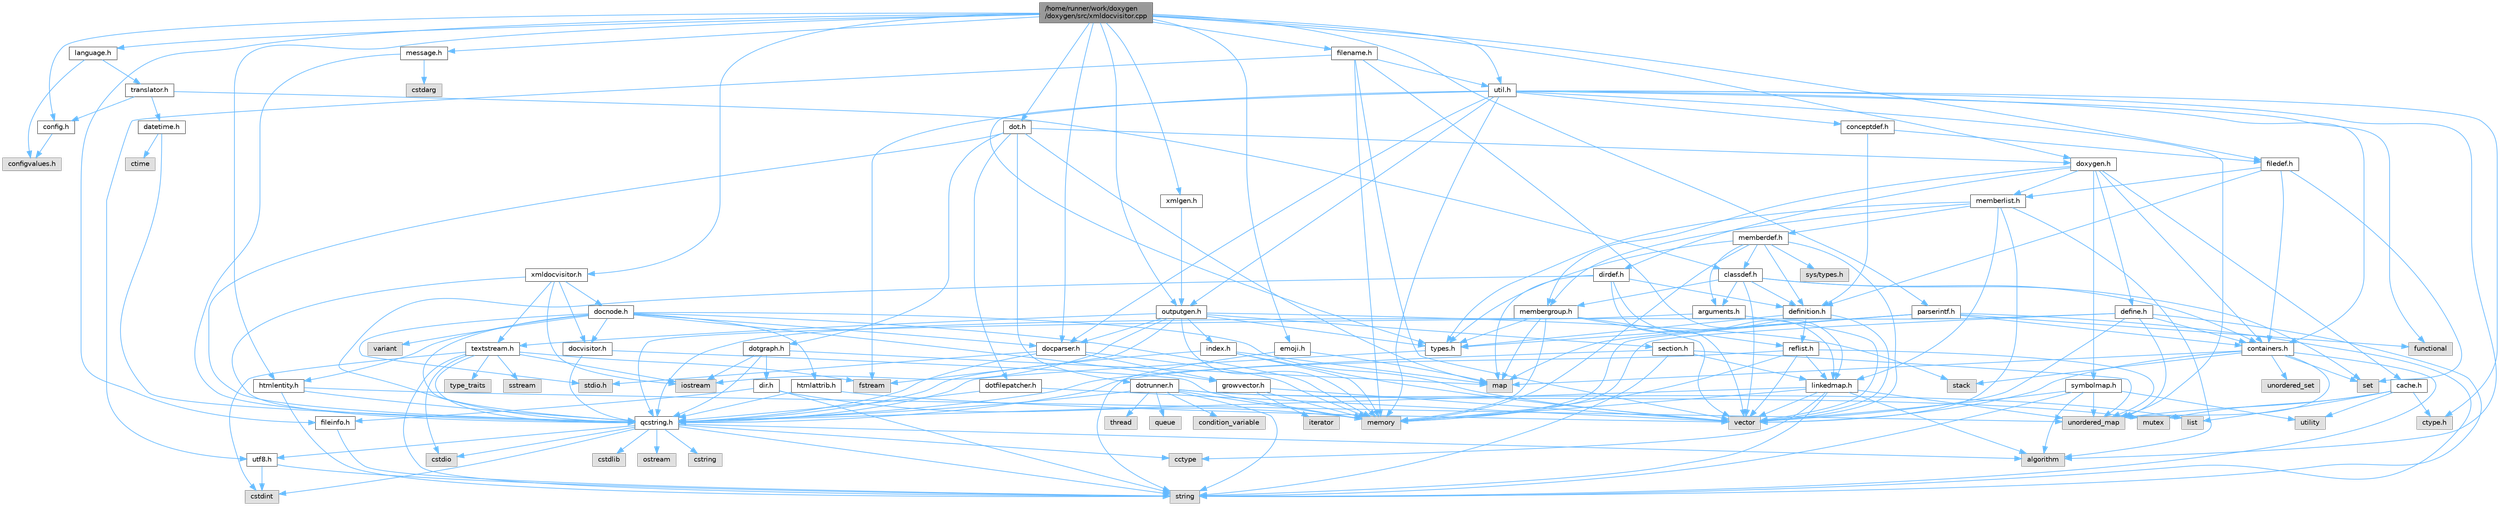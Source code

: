 digraph "/home/runner/work/doxygen/doxygen/src/xmldocvisitor.cpp"
{
 // INTERACTIVE_SVG=YES
 // LATEX_PDF_SIZE
  bgcolor="transparent";
  edge [fontname=Helvetica,fontsize=10,labelfontname=Helvetica,labelfontsize=10];
  node [fontname=Helvetica,fontsize=10,shape=box,height=0.2,width=0.4];
  Node1 [label="/home/runner/work/doxygen\l/doxygen/src/xmldocvisitor.cpp",height=0.2,width=0.4,color="gray40", fillcolor="grey60", style="filled", fontcolor="black",tooltip=" "];
  Node1 -> Node2 [color="steelblue1",style="solid"];
  Node2 [label="xmldocvisitor.h",height=0.2,width=0.4,color="grey40", fillcolor="white", style="filled",URL="$df/d2b/xmldocvisitor_8h.html",tooltip=" "];
  Node2 -> Node3 [color="steelblue1",style="solid"];
  Node3 [label="iostream",height=0.2,width=0.4,color="grey60", fillcolor="#E0E0E0", style="filled",tooltip=" "];
  Node2 -> Node4 [color="steelblue1",style="solid"];
  Node4 [label="qcstring.h",height=0.2,width=0.4,color="grey40", fillcolor="white", style="filled",URL="$d7/d5c/qcstring_8h.html",tooltip=" "];
  Node4 -> Node5 [color="steelblue1",style="solid"];
  Node5 [label="string",height=0.2,width=0.4,color="grey60", fillcolor="#E0E0E0", style="filled",tooltip=" "];
  Node4 -> Node6 [color="steelblue1",style="solid"];
  Node6 [label="algorithm",height=0.2,width=0.4,color="grey60", fillcolor="#E0E0E0", style="filled",tooltip=" "];
  Node4 -> Node7 [color="steelblue1",style="solid"];
  Node7 [label="cctype",height=0.2,width=0.4,color="grey60", fillcolor="#E0E0E0", style="filled",tooltip=" "];
  Node4 -> Node8 [color="steelblue1",style="solid"];
  Node8 [label="cstring",height=0.2,width=0.4,color="grey60", fillcolor="#E0E0E0", style="filled",tooltip=" "];
  Node4 -> Node9 [color="steelblue1",style="solid"];
  Node9 [label="cstdio",height=0.2,width=0.4,color="grey60", fillcolor="#E0E0E0", style="filled",tooltip=" "];
  Node4 -> Node10 [color="steelblue1",style="solid"];
  Node10 [label="cstdlib",height=0.2,width=0.4,color="grey60", fillcolor="#E0E0E0", style="filled",tooltip=" "];
  Node4 -> Node11 [color="steelblue1",style="solid"];
  Node11 [label="cstdint",height=0.2,width=0.4,color="grey60", fillcolor="#E0E0E0", style="filled",tooltip=" "];
  Node4 -> Node12 [color="steelblue1",style="solid"];
  Node12 [label="ostream",height=0.2,width=0.4,color="grey60", fillcolor="#E0E0E0", style="filled",tooltip=" "];
  Node4 -> Node13 [color="steelblue1",style="solid"];
  Node13 [label="utf8.h",height=0.2,width=0.4,color="grey40", fillcolor="white", style="filled",URL="$db/d7c/utf8_8h.html",tooltip="Various UTF8 related helper functions."];
  Node13 -> Node11 [color="steelblue1",style="solid"];
  Node13 -> Node5 [color="steelblue1",style="solid"];
  Node2 -> Node14 [color="steelblue1",style="solid"];
  Node14 [label="docvisitor.h",height=0.2,width=0.4,color="grey40", fillcolor="white", style="filled",URL="$d2/d3c/docvisitor_8h.html",tooltip=" "];
  Node14 -> Node15 [color="steelblue1",style="solid"];
  Node15 [label="memory",height=0.2,width=0.4,color="grey60", fillcolor="#E0E0E0", style="filled",tooltip=" "];
  Node14 -> Node4 [color="steelblue1",style="solid"];
  Node2 -> Node16 [color="steelblue1",style="solid"];
  Node16 [label="docnode.h",height=0.2,width=0.4,color="grey40", fillcolor="white", style="filled",URL="$de/d2b/docnode_8h.html",tooltip=" "];
  Node16 -> Node17 [color="steelblue1",style="solid"];
  Node17 [label="stdio.h",height=0.2,width=0.4,color="grey60", fillcolor="#E0E0E0", style="filled",tooltip=" "];
  Node16 -> Node18 [color="steelblue1",style="solid"];
  Node18 [label="vector",height=0.2,width=0.4,color="grey60", fillcolor="#E0E0E0", style="filled",tooltip=" "];
  Node16 -> Node15 [color="steelblue1",style="solid"];
  Node16 -> Node19 [color="steelblue1",style="solid"];
  Node19 [label="variant",height=0.2,width=0.4,color="grey60", fillcolor="#E0E0E0", style="filled",tooltip=" "];
  Node16 -> Node4 [color="steelblue1",style="solid"];
  Node16 -> Node14 [color="steelblue1",style="solid"];
  Node16 -> Node20 [color="steelblue1",style="solid"];
  Node20 [label="docparser.h",height=0.2,width=0.4,color="grey40", fillcolor="white", style="filled",URL="$de/d9c/docparser_8h.html",tooltip=" "];
  Node20 -> Node17 [color="steelblue1",style="solid"];
  Node20 -> Node15 [color="steelblue1",style="solid"];
  Node20 -> Node4 [color="steelblue1",style="solid"];
  Node20 -> Node21 [color="steelblue1",style="solid"];
  Node21 [label="growvector.h",height=0.2,width=0.4,color="grey40", fillcolor="white", style="filled",URL="$d7/d50/growvector_8h.html",tooltip=" "];
  Node21 -> Node18 [color="steelblue1",style="solid"];
  Node21 -> Node15 [color="steelblue1",style="solid"];
  Node21 -> Node22 [color="steelblue1",style="solid"];
  Node22 [label="iterator",height=0.2,width=0.4,color="grey60", fillcolor="#E0E0E0", style="filled",tooltip=" "];
  Node16 -> Node23 [color="steelblue1",style="solid"];
  Node23 [label="htmlattrib.h",height=0.2,width=0.4,color="grey40", fillcolor="white", style="filled",URL="$d0/d73/htmlattrib_8h.html",tooltip=" "];
  Node23 -> Node18 [color="steelblue1",style="solid"];
  Node23 -> Node4 [color="steelblue1",style="solid"];
  Node16 -> Node24 [color="steelblue1",style="solid"];
  Node24 [label="htmlentity.h",height=0.2,width=0.4,color="grey40", fillcolor="white", style="filled",URL="$db/dc6/htmlentity_8h.html",tooltip=" "];
  Node24 -> Node25 [color="steelblue1",style="solid"];
  Node25 [label="unordered_map",height=0.2,width=0.4,color="grey60", fillcolor="#E0E0E0", style="filled",tooltip=" "];
  Node24 -> Node5 [color="steelblue1",style="solid"];
  Node24 -> Node4 [color="steelblue1",style="solid"];
  Node16 -> Node21 [color="steelblue1",style="solid"];
  Node2 -> Node26 [color="steelblue1",style="solid"];
  Node26 [label="textstream.h",height=0.2,width=0.4,color="grey40", fillcolor="white", style="filled",URL="$d4/d7d/textstream_8h.html",tooltip=" "];
  Node26 -> Node5 [color="steelblue1",style="solid"];
  Node26 -> Node3 [color="steelblue1",style="solid"];
  Node26 -> Node27 [color="steelblue1",style="solid"];
  Node27 [label="sstream",height=0.2,width=0.4,color="grey60", fillcolor="#E0E0E0", style="filled",tooltip=" "];
  Node26 -> Node11 [color="steelblue1",style="solid"];
  Node26 -> Node9 [color="steelblue1",style="solid"];
  Node26 -> Node28 [color="steelblue1",style="solid"];
  Node28 [label="fstream",height=0.2,width=0.4,color="grey60", fillcolor="#E0E0E0", style="filled",tooltip=" "];
  Node26 -> Node29 [color="steelblue1",style="solid"];
  Node29 [label="type_traits",height=0.2,width=0.4,color="grey60", fillcolor="#E0E0E0", style="filled",tooltip=" "];
  Node26 -> Node4 [color="steelblue1",style="solid"];
  Node1 -> Node20 [color="steelblue1",style="solid"];
  Node1 -> Node30 [color="steelblue1",style="solid"];
  Node30 [label="language.h",height=0.2,width=0.4,color="grey40", fillcolor="white", style="filled",URL="$d8/dce/language_8h.html",tooltip=" "];
  Node30 -> Node31 [color="steelblue1",style="solid"];
  Node31 [label="translator.h",height=0.2,width=0.4,color="grey40", fillcolor="white", style="filled",URL="$d9/df1/translator_8h.html",tooltip=" "];
  Node31 -> Node32 [color="steelblue1",style="solid"];
  Node32 [label="classdef.h",height=0.2,width=0.4,color="grey40", fillcolor="white", style="filled",URL="$d1/da6/classdef_8h.html",tooltip=" "];
  Node32 -> Node18 [color="steelblue1",style="solid"];
  Node32 -> Node33 [color="steelblue1",style="solid"];
  Node33 [label="set",height=0.2,width=0.4,color="grey60", fillcolor="#E0E0E0", style="filled",tooltip=" "];
  Node32 -> Node34 [color="steelblue1",style="solid"];
  Node34 [label="containers.h",height=0.2,width=0.4,color="grey40", fillcolor="white", style="filled",URL="$d5/d75/containers_8h.html",tooltip=" "];
  Node34 -> Node18 [color="steelblue1",style="solid"];
  Node34 -> Node5 [color="steelblue1",style="solid"];
  Node34 -> Node33 [color="steelblue1",style="solid"];
  Node34 -> Node35 [color="steelblue1",style="solid"];
  Node35 [label="map",height=0.2,width=0.4,color="grey60", fillcolor="#E0E0E0", style="filled",tooltip=" "];
  Node34 -> Node36 [color="steelblue1",style="solid"];
  Node36 [label="unordered_set",height=0.2,width=0.4,color="grey60", fillcolor="#E0E0E0", style="filled",tooltip=" "];
  Node34 -> Node25 [color="steelblue1",style="solid"];
  Node34 -> Node37 [color="steelblue1",style="solid"];
  Node37 [label="stack",height=0.2,width=0.4,color="grey60", fillcolor="#E0E0E0", style="filled",tooltip=" "];
  Node32 -> Node38 [color="steelblue1",style="solid"];
  Node38 [label="definition.h",height=0.2,width=0.4,color="grey40", fillcolor="white", style="filled",URL="$df/da1/definition_8h.html",tooltip=" "];
  Node38 -> Node18 [color="steelblue1",style="solid"];
  Node38 -> Node39 [color="steelblue1",style="solid"];
  Node39 [label="types.h",height=0.2,width=0.4,color="grey40", fillcolor="white", style="filled",URL="$d9/d49/types_8h.html",tooltip="This file contains a number of basic enums and types."];
  Node39 -> Node4 [color="steelblue1",style="solid"];
  Node38 -> Node40 [color="steelblue1",style="solid"];
  Node40 [label="reflist.h",height=0.2,width=0.4,color="grey40", fillcolor="white", style="filled",URL="$d1/d02/reflist_8h.html",tooltip=" "];
  Node40 -> Node18 [color="steelblue1",style="solid"];
  Node40 -> Node25 [color="steelblue1",style="solid"];
  Node40 -> Node15 [color="steelblue1",style="solid"];
  Node40 -> Node4 [color="steelblue1",style="solid"];
  Node40 -> Node41 [color="steelblue1",style="solid"];
  Node41 [label="linkedmap.h",height=0.2,width=0.4,color="grey40", fillcolor="white", style="filled",URL="$da/de1/linkedmap_8h.html",tooltip=" "];
  Node41 -> Node25 [color="steelblue1",style="solid"];
  Node41 -> Node18 [color="steelblue1",style="solid"];
  Node41 -> Node15 [color="steelblue1",style="solid"];
  Node41 -> Node5 [color="steelblue1",style="solid"];
  Node41 -> Node6 [color="steelblue1",style="solid"];
  Node41 -> Node7 [color="steelblue1",style="solid"];
  Node41 -> Node4 [color="steelblue1",style="solid"];
  Node32 -> Node42 [color="steelblue1",style="solid"];
  Node42 [label="arguments.h",height=0.2,width=0.4,color="grey40", fillcolor="white", style="filled",URL="$df/d9b/arguments_8h.html",tooltip=" "];
  Node42 -> Node18 [color="steelblue1",style="solid"];
  Node42 -> Node4 [color="steelblue1",style="solid"];
  Node32 -> Node43 [color="steelblue1",style="solid"];
  Node43 [label="membergroup.h",height=0.2,width=0.4,color="grey40", fillcolor="white", style="filled",URL="$d9/d11/membergroup_8h.html",tooltip=" "];
  Node43 -> Node18 [color="steelblue1",style="solid"];
  Node43 -> Node35 [color="steelblue1",style="solid"];
  Node43 -> Node15 [color="steelblue1",style="solid"];
  Node43 -> Node39 [color="steelblue1",style="solid"];
  Node43 -> Node40 [color="steelblue1",style="solid"];
  Node31 -> Node44 [color="steelblue1",style="solid"];
  Node44 [label="config.h",height=0.2,width=0.4,color="grey40", fillcolor="white", style="filled",URL="$db/d16/config_8h.html",tooltip=" "];
  Node44 -> Node45 [color="steelblue1",style="solid"];
  Node45 [label="configvalues.h",height=0.2,width=0.4,color="grey60", fillcolor="#E0E0E0", style="filled",tooltip=" "];
  Node31 -> Node46 [color="steelblue1",style="solid"];
  Node46 [label="datetime.h",height=0.2,width=0.4,color="grey40", fillcolor="white", style="filled",URL="$de/d1b/datetime_8h.html",tooltip=" "];
  Node46 -> Node47 [color="steelblue1",style="solid"];
  Node47 [label="ctime",height=0.2,width=0.4,color="grey60", fillcolor="#E0E0E0", style="filled",tooltip=" "];
  Node46 -> Node4 [color="steelblue1",style="solid"];
  Node30 -> Node45 [color="steelblue1",style="solid"];
  Node1 -> Node48 [color="steelblue1",style="solid"];
  Node48 [label="doxygen.h",height=0.2,width=0.4,color="grey40", fillcolor="white", style="filled",URL="$d1/da1/doxygen_8h.html",tooltip=" "];
  Node48 -> Node34 [color="steelblue1",style="solid"];
  Node48 -> Node43 [color="steelblue1",style="solid"];
  Node48 -> Node49 [color="steelblue1",style="solid"];
  Node49 [label="dirdef.h",height=0.2,width=0.4,color="grey40", fillcolor="white", style="filled",URL="$d6/d15/dirdef_8h.html",tooltip=" "];
  Node49 -> Node18 [color="steelblue1",style="solid"];
  Node49 -> Node35 [color="steelblue1",style="solid"];
  Node49 -> Node4 [color="steelblue1",style="solid"];
  Node49 -> Node41 [color="steelblue1",style="solid"];
  Node49 -> Node38 [color="steelblue1",style="solid"];
  Node48 -> Node50 [color="steelblue1",style="solid"];
  Node50 [label="memberlist.h",height=0.2,width=0.4,color="grey40", fillcolor="white", style="filled",URL="$dd/d78/memberlist_8h.html",tooltip=" "];
  Node50 -> Node18 [color="steelblue1",style="solid"];
  Node50 -> Node6 [color="steelblue1",style="solid"];
  Node50 -> Node51 [color="steelblue1",style="solid"];
  Node51 [label="memberdef.h",height=0.2,width=0.4,color="grey40", fillcolor="white", style="filled",URL="$d4/d46/memberdef_8h.html",tooltip=" "];
  Node51 -> Node18 [color="steelblue1",style="solid"];
  Node51 -> Node15 [color="steelblue1",style="solid"];
  Node51 -> Node52 [color="steelblue1",style="solid"];
  Node52 [label="sys/types.h",height=0.2,width=0.4,color="grey60", fillcolor="#E0E0E0", style="filled",tooltip=" "];
  Node51 -> Node39 [color="steelblue1",style="solid"];
  Node51 -> Node38 [color="steelblue1",style="solid"];
  Node51 -> Node42 [color="steelblue1",style="solid"];
  Node51 -> Node32 [color="steelblue1",style="solid"];
  Node50 -> Node41 [color="steelblue1",style="solid"];
  Node50 -> Node39 [color="steelblue1",style="solid"];
  Node50 -> Node43 [color="steelblue1",style="solid"];
  Node48 -> Node53 [color="steelblue1",style="solid"];
  Node53 [label="define.h",height=0.2,width=0.4,color="grey40", fillcolor="white", style="filled",URL="$df/d67/define_8h.html",tooltip=" "];
  Node53 -> Node18 [color="steelblue1",style="solid"];
  Node53 -> Node15 [color="steelblue1",style="solid"];
  Node53 -> Node5 [color="steelblue1",style="solid"];
  Node53 -> Node25 [color="steelblue1",style="solid"];
  Node53 -> Node4 [color="steelblue1",style="solid"];
  Node53 -> Node34 [color="steelblue1",style="solid"];
  Node48 -> Node54 [color="steelblue1",style="solid"];
  Node54 [label="cache.h",height=0.2,width=0.4,color="grey40", fillcolor="white", style="filled",URL="$d3/d26/cache_8h.html",tooltip=" "];
  Node54 -> Node55 [color="steelblue1",style="solid"];
  Node55 [label="list",height=0.2,width=0.4,color="grey60", fillcolor="#E0E0E0", style="filled",tooltip=" "];
  Node54 -> Node25 [color="steelblue1",style="solid"];
  Node54 -> Node56 [color="steelblue1",style="solid"];
  Node56 [label="mutex",height=0.2,width=0.4,color="grey60", fillcolor="#E0E0E0", style="filled",tooltip=" "];
  Node54 -> Node57 [color="steelblue1",style="solid"];
  Node57 [label="utility",height=0.2,width=0.4,color="grey60", fillcolor="#E0E0E0", style="filled",tooltip=" "];
  Node54 -> Node58 [color="steelblue1",style="solid"];
  Node58 [label="ctype.h",height=0.2,width=0.4,color="grey60", fillcolor="#E0E0E0", style="filled",tooltip=" "];
  Node48 -> Node59 [color="steelblue1",style="solid"];
  Node59 [label="symbolmap.h",height=0.2,width=0.4,color="grey40", fillcolor="white", style="filled",URL="$d7/ddd/symbolmap_8h.html",tooltip=" "];
  Node59 -> Node6 [color="steelblue1",style="solid"];
  Node59 -> Node25 [color="steelblue1",style="solid"];
  Node59 -> Node18 [color="steelblue1",style="solid"];
  Node59 -> Node5 [color="steelblue1",style="solid"];
  Node59 -> Node57 [color="steelblue1",style="solid"];
  Node1 -> Node60 [color="steelblue1",style="solid"];
  Node60 [label="outputgen.h",height=0.2,width=0.4,color="grey40", fillcolor="white", style="filled",URL="$df/d06/outputgen_8h.html",tooltip=" "];
  Node60 -> Node15 [color="steelblue1",style="solid"];
  Node60 -> Node37 [color="steelblue1",style="solid"];
  Node60 -> Node3 [color="steelblue1",style="solid"];
  Node60 -> Node28 [color="steelblue1",style="solid"];
  Node60 -> Node39 [color="steelblue1",style="solid"];
  Node60 -> Node61 [color="steelblue1",style="solid"];
  Node61 [label="index.h",height=0.2,width=0.4,color="grey40", fillcolor="white", style="filled",URL="$d1/db5/index_8h.html",tooltip=" "];
  Node61 -> Node15 [color="steelblue1",style="solid"];
  Node61 -> Node18 [color="steelblue1",style="solid"];
  Node61 -> Node35 [color="steelblue1",style="solid"];
  Node61 -> Node4 [color="steelblue1",style="solid"];
  Node60 -> Node62 [color="steelblue1",style="solid"];
  Node62 [label="section.h",height=0.2,width=0.4,color="grey40", fillcolor="white", style="filled",URL="$d1/d2a/section_8h.html",tooltip=" "];
  Node62 -> Node5 [color="steelblue1",style="solid"];
  Node62 -> Node25 [color="steelblue1",style="solid"];
  Node62 -> Node4 [color="steelblue1",style="solid"];
  Node62 -> Node41 [color="steelblue1",style="solid"];
  Node60 -> Node26 [color="steelblue1",style="solid"];
  Node60 -> Node20 [color="steelblue1",style="solid"];
  Node1 -> Node63 [color="steelblue1",style="solid"];
  Node63 [label="xmlgen.h",height=0.2,width=0.4,color="grey40", fillcolor="white", style="filled",URL="$d9/d67/xmlgen_8h.html",tooltip=" "];
  Node63 -> Node60 [color="steelblue1",style="solid"];
  Node1 -> Node64 [color="steelblue1",style="solid"];
  Node64 [label="dot.h",height=0.2,width=0.4,color="grey40", fillcolor="white", style="filled",URL="$d6/d4a/dot_8h.html",tooltip=" "];
  Node64 -> Node35 [color="steelblue1",style="solid"];
  Node64 -> Node4 [color="steelblue1",style="solid"];
  Node64 -> Node65 [color="steelblue1",style="solid"];
  Node65 [label="dotgraph.h",height=0.2,width=0.4,color="grey40", fillcolor="white", style="filled",URL="$d0/daa/dotgraph_8h.html",tooltip=" "];
  Node65 -> Node3 [color="steelblue1",style="solid"];
  Node65 -> Node35 [color="steelblue1",style="solid"];
  Node65 -> Node4 [color="steelblue1",style="solid"];
  Node65 -> Node66 [color="steelblue1",style="solid"];
  Node66 [label="dir.h",height=0.2,width=0.4,color="grey40", fillcolor="white", style="filled",URL="$df/d9c/dir_8h.html",tooltip=" "];
  Node66 -> Node5 [color="steelblue1",style="solid"];
  Node66 -> Node15 [color="steelblue1",style="solid"];
  Node66 -> Node67 [color="steelblue1",style="solid"];
  Node67 [label="fileinfo.h",height=0.2,width=0.4,color="grey40", fillcolor="white", style="filled",URL="$df/d45/fileinfo_8h.html",tooltip=" "];
  Node67 -> Node5 [color="steelblue1",style="solid"];
  Node64 -> Node68 [color="steelblue1",style="solid"];
  Node68 [label="dotfilepatcher.h",height=0.2,width=0.4,color="grey40", fillcolor="white", style="filled",URL="$d3/d38/dotfilepatcher_8h.html",tooltip=" "];
  Node68 -> Node18 [color="steelblue1",style="solid"];
  Node68 -> Node4 [color="steelblue1",style="solid"];
  Node64 -> Node69 [color="steelblue1",style="solid"];
  Node69 [label="dotrunner.h",height=0.2,width=0.4,color="grey40", fillcolor="white", style="filled",URL="$d2/dd1/dotrunner_8h.html",tooltip=" "];
  Node69 -> Node5 [color="steelblue1",style="solid"];
  Node69 -> Node70 [color="steelblue1",style="solid"];
  Node70 [label="thread",height=0.2,width=0.4,color="grey60", fillcolor="#E0E0E0", style="filled",tooltip=" "];
  Node69 -> Node55 [color="steelblue1",style="solid"];
  Node69 -> Node71 [color="steelblue1",style="solid"];
  Node71 [label="queue",height=0.2,width=0.4,color="grey60", fillcolor="#E0E0E0", style="filled",tooltip=" "];
  Node69 -> Node56 [color="steelblue1",style="solid"];
  Node69 -> Node72 [color="steelblue1",style="solid"];
  Node72 [label="condition_variable",height=0.2,width=0.4,color="grey60", fillcolor="#E0E0E0", style="filled",tooltip=" "];
  Node69 -> Node15 [color="steelblue1",style="solid"];
  Node69 -> Node4 [color="steelblue1",style="solid"];
  Node64 -> Node48 [color="steelblue1",style="solid"];
  Node1 -> Node73 [color="steelblue1",style="solid"];
  Node73 [label="message.h",height=0.2,width=0.4,color="grey40", fillcolor="white", style="filled",URL="$d2/d0d/message_8h.html",tooltip=" "];
  Node73 -> Node74 [color="steelblue1",style="solid"];
  Node74 [label="cstdarg",height=0.2,width=0.4,color="grey60", fillcolor="#E0E0E0", style="filled",tooltip=" "];
  Node73 -> Node4 [color="steelblue1",style="solid"];
  Node1 -> Node75 [color="steelblue1",style="solid"];
  Node75 [label="util.h",height=0.2,width=0.4,color="grey40", fillcolor="white", style="filled",URL="$d8/d3c/util_8h.html",tooltip="A bunch of utility functions."];
  Node75 -> Node15 [color="steelblue1",style="solid"];
  Node75 -> Node25 [color="steelblue1",style="solid"];
  Node75 -> Node6 [color="steelblue1",style="solid"];
  Node75 -> Node76 [color="steelblue1",style="solid"];
  Node76 [label="functional",height=0.2,width=0.4,color="grey60", fillcolor="#E0E0E0", style="filled",tooltip=" "];
  Node75 -> Node28 [color="steelblue1",style="solid"];
  Node75 -> Node58 [color="steelblue1",style="solid"];
  Node75 -> Node39 [color="steelblue1",style="solid"];
  Node75 -> Node20 [color="steelblue1",style="solid"];
  Node75 -> Node34 [color="steelblue1",style="solid"];
  Node75 -> Node60 [color="steelblue1",style="solid"];
  Node75 -> Node77 [color="steelblue1",style="solid"];
  Node77 [label="conceptdef.h",height=0.2,width=0.4,color="grey40", fillcolor="white", style="filled",URL="$da/df1/conceptdef_8h.html",tooltip=" "];
  Node77 -> Node38 [color="steelblue1",style="solid"];
  Node77 -> Node78 [color="steelblue1",style="solid"];
  Node78 [label="filedef.h",height=0.2,width=0.4,color="grey40", fillcolor="white", style="filled",URL="$d4/d3a/filedef_8h.html",tooltip=" "];
  Node78 -> Node33 [color="steelblue1",style="solid"];
  Node78 -> Node38 [color="steelblue1",style="solid"];
  Node78 -> Node50 [color="steelblue1",style="solid"];
  Node78 -> Node34 [color="steelblue1",style="solid"];
  Node1 -> Node79 [color="steelblue1",style="solid"];
  Node79 [label="parserintf.h",height=0.2,width=0.4,color="grey40", fillcolor="white", style="filled",URL="$da/d55/parserintf_8h.html",tooltip=" "];
  Node79 -> Node76 [color="steelblue1",style="solid"];
  Node79 -> Node15 [color="steelblue1",style="solid"];
  Node79 -> Node35 [color="steelblue1",style="solid"];
  Node79 -> Node5 [color="steelblue1",style="solid"];
  Node79 -> Node39 [color="steelblue1",style="solid"];
  Node79 -> Node34 [color="steelblue1",style="solid"];
  Node1 -> Node80 [color="steelblue1",style="solid"];
  Node80 [label="filename.h",height=0.2,width=0.4,color="grey40", fillcolor="white", style="filled",URL="$dc/dd6/filename_8h.html",tooltip=" "];
  Node80 -> Node15 [color="steelblue1",style="solid"];
  Node80 -> Node18 [color="steelblue1",style="solid"];
  Node80 -> Node41 [color="steelblue1",style="solid"];
  Node80 -> Node13 [color="steelblue1",style="solid"];
  Node80 -> Node75 [color="steelblue1",style="solid"];
  Node1 -> Node44 [color="steelblue1",style="solid"];
  Node1 -> Node24 [color="steelblue1",style="solid"];
  Node1 -> Node81 [color="steelblue1",style="solid"];
  Node81 [label="emoji.h",height=0.2,width=0.4,color="grey40", fillcolor="white", style="filled",URL="$d6/dd3/emoji_8h.html",tooltip=" "];
  Node81 -> Node35 [color="steelblue1",style="solid"];
  Node81 -> Node5 [color="steelblue1",style="solid"];
  Node1 -> Node78 [color="steelblue1",style="solid"];
  Node1 -> Node67 [color="steelblue1",style="solid"];
}
